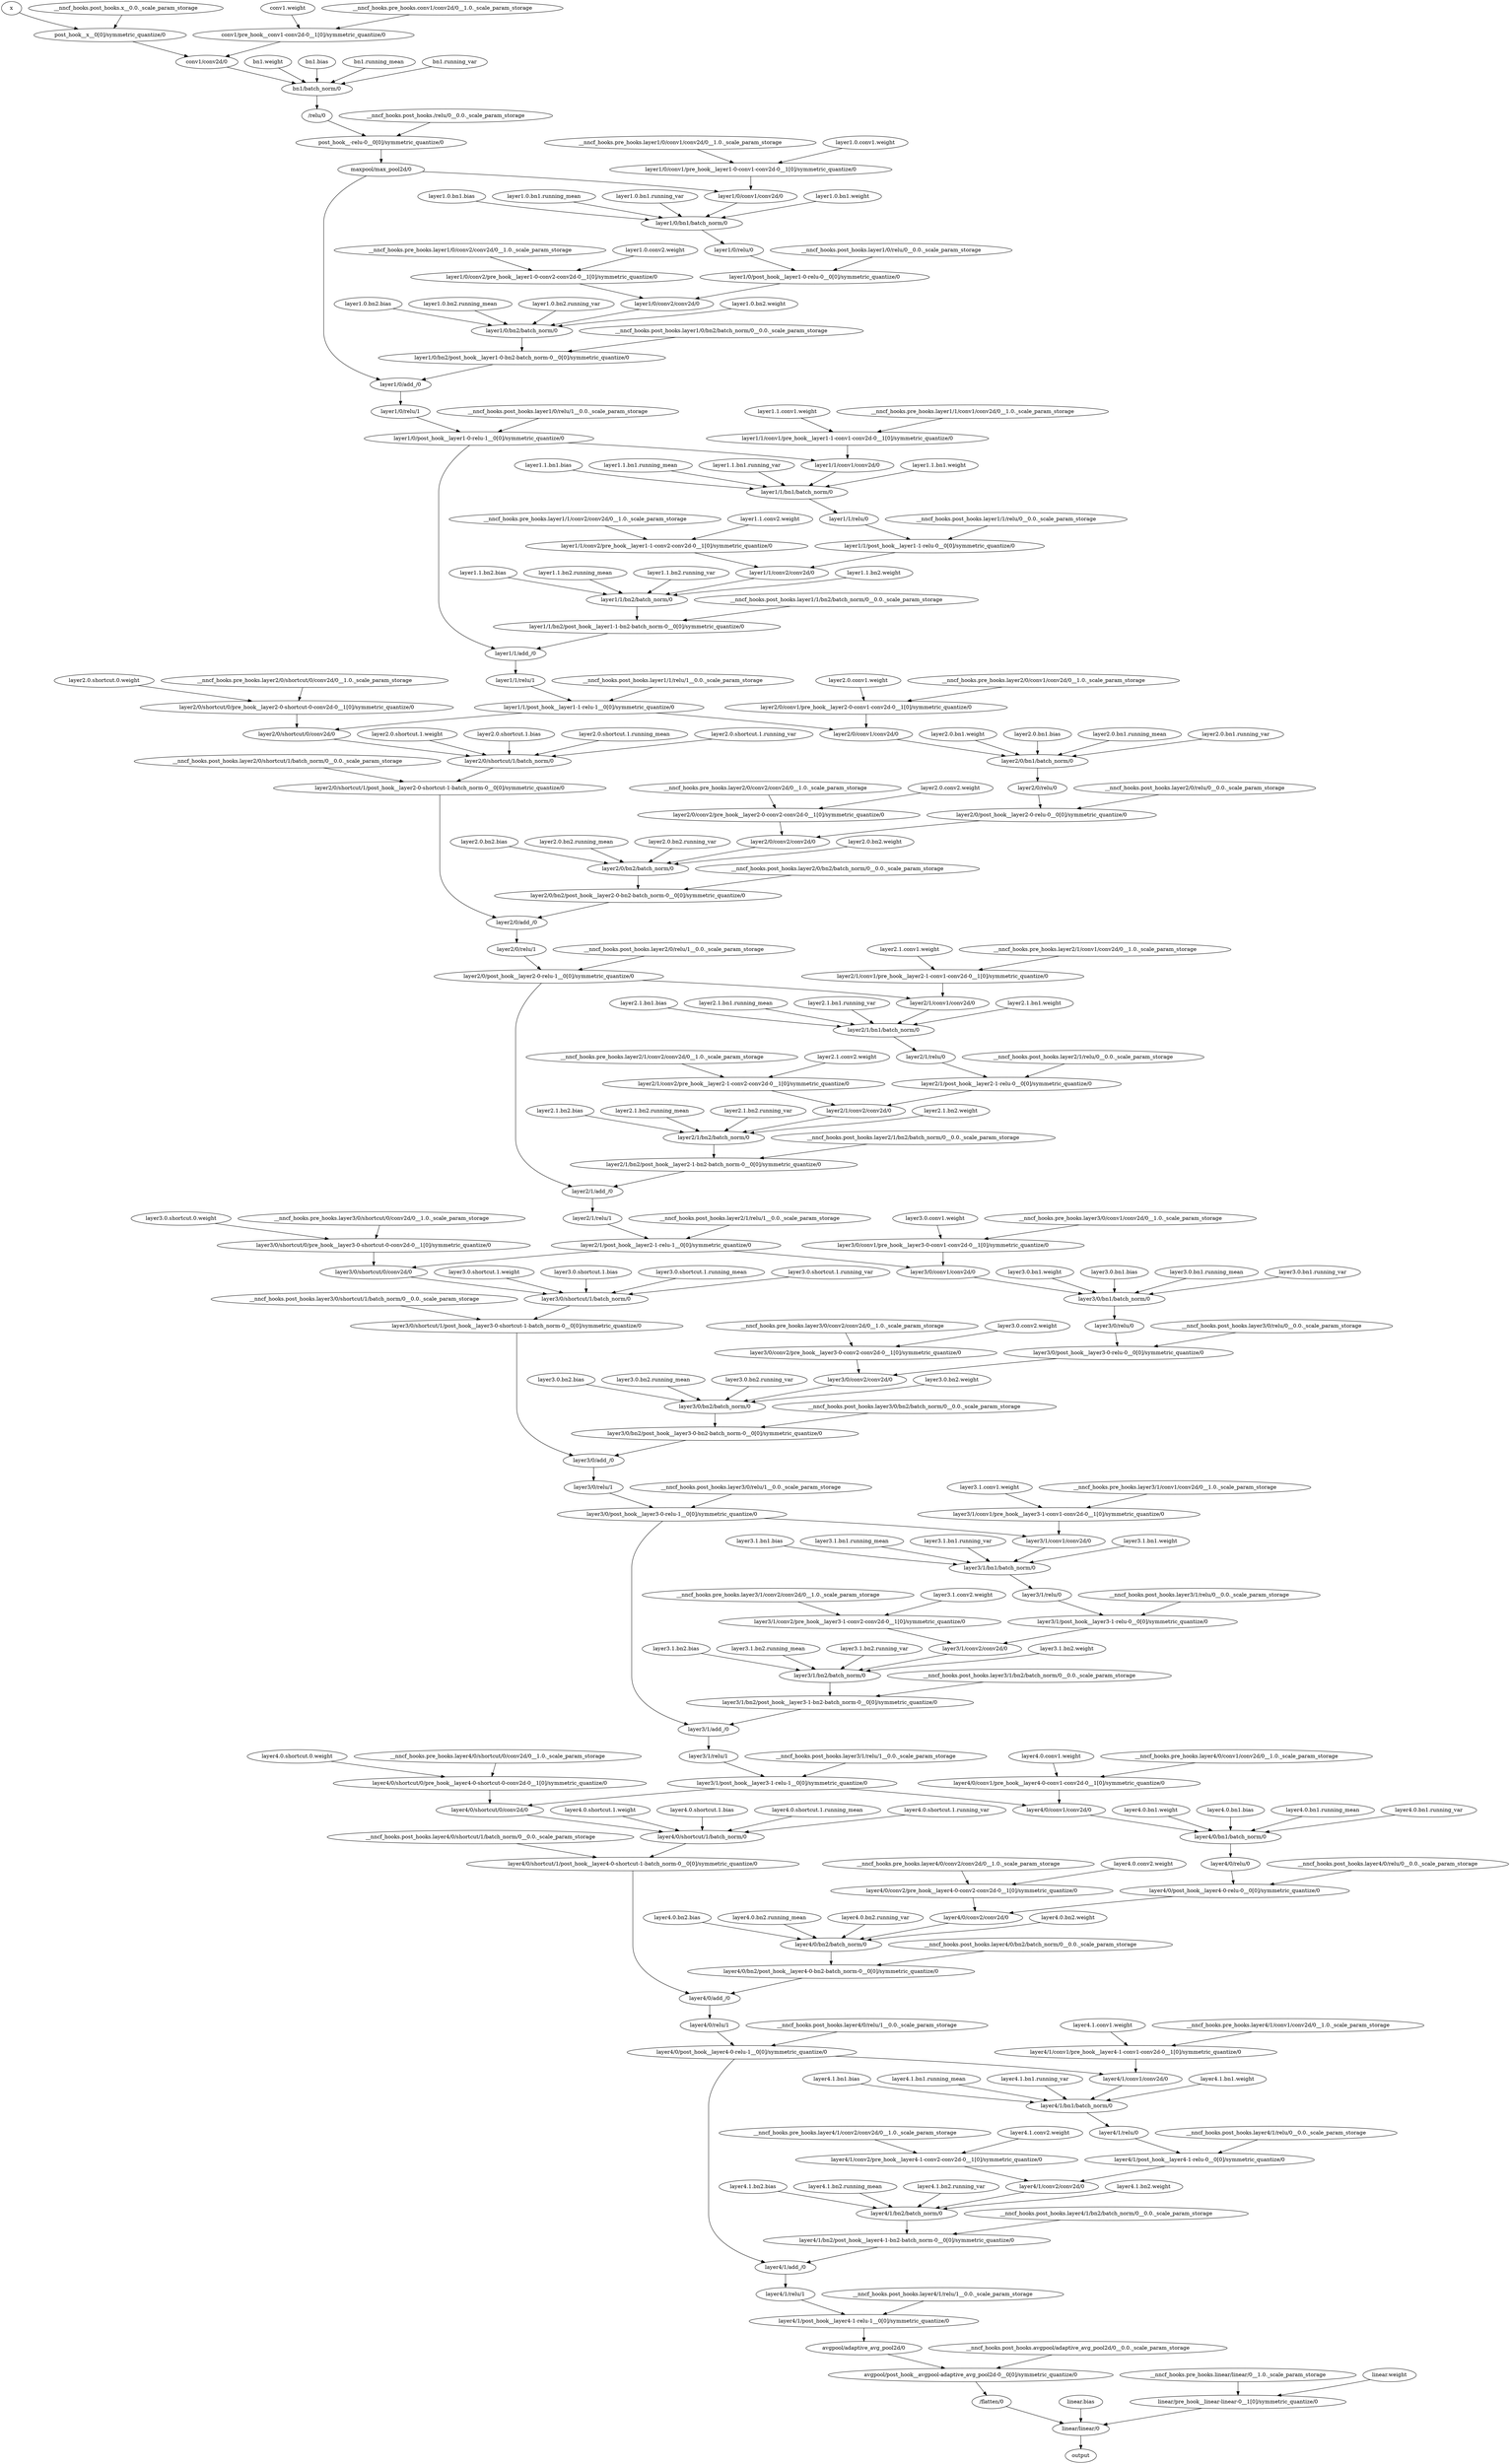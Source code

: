 strict digraph  {
x [id=0, metatype=PTInputNoopMetatype, type=nncf_model_input];
"__nncf_hooks.post_hooks.x__0.0._scale_param_storage" [id=1, metatype=PTConstNoopMetatype, type=nncf_model_const];
"post_hook__x__0[0]/symmetric_quantize/0" [id=2, metatype=UnknownMetatype, type=symmetric_quantize];
"conv1.weight" [id=3, metatype=PTConstNoopMetatype, type=nncf_model_const];
"__nncf_hooks.pre_hooks.conv1/conv2d/0__1.0._scale_param_storage" [id=4, metatype=PTConstNoopMetatype, type=nncf_model_const];
"conv1/pre_hook__conv1-conv2d-0__1[0]/symmetric_quantize/0" [id=5, metatype=UnknownMetatype, type=symmetric_quantize];
"conv1/conv2d/0" [id=6, metatype=PTConv2dMetatype, type=conv2d];
"bn1.weight" [id=7, metatype=PTConstNoopMetatype, type=nncf_model_const];
"bn1.bias" [id=8, metatype=PTConstNoopMetatype, type=nncf_model_const];
"bn1.running_mean" [id=9, metatype=PTConstNoopMetatype, type=nncf_model_const];
"bn1.running_var" [id=10, metatype=PTConstNoopMetatype, type=nncf_model_const];
"bn1/batch_norm/0" [id=11, metatype=PTBatchNormMetatype, type=batch_norm];
"/relu/0" [id=12, metatype=PTRELUMetatype, type=relu];
"__nncf_hooks.post_hooks./relu/0__0.0._scale_param_storage" [id=13, metatype=PTConstNoopMetatype, type=nncf_model_const];
"post_hook__-relu-0__0[0]/symmetric_quantize/0" [id=14, metatype=UnknownMetatype, type=symmetric_quantize];
"maxpool/max_pool2d/0" [id=15, metatype=PTMaxPool2dMetatype, type=max_pool2d];
"layer1.0.conv1.weight" [id=16, metatype=PTConstNoopMetatype, type=nncf_model_const];
"__nncf_hooks.pre_hooks.layer1/0/conv1/conv2d/0__1.0._scale_param_storage" [id=17, metatype=PTConstNoopMetatype, type=nncf_model_const];
"layer1/0/conv1/pre_hook__layer1-0-conv1-conv2d-0__1[0]/symmetric_quantize/0" [id=18, metatype=UnknownMetatype, type=symmetric_quantize];
"layer1/0/conv1/conv2d/0" [id=19, metatype=PTConv2dMetatype, type=conv2d];
"layer1.0.bn1.weight" [id=20, metatype=PTConstNoopMetatype, type=nncf_model_const];
"layer1.0.bn1.bias" [id=21, metatype=PTConstNoopMetatype, type=nncf_model_const];
"layer1.0.bn1.running_mean" [id=22, metatype=PTConstNoopMetatype, type=nncf_model_const];
"layer1.0.bn1.running_var" [id=23, metatype=PTConstNoopMetatype, type=nncf_model_const];
"layer1/0/bn1/batch_norm/0" [id=24, metatype=PTBatchNormMetatype, type=batch_norm];
"layer1/0/relu/0" [id=25, metatype=PTRELUMetatype, type=relu];
"__nncf_hooks.post_hooks.layer1/0/relu/0__0.0._scale_param_storage" [id=26, metatype=PTConstNoopMetatype, type=nncf_model_const];
"layer1/0/post_hook__layer1-0-relu-0__0[0]/symmetric_quantize/0" [id=27, metatype=UnknownMetatype, type=symmetric_quantize];
"layer1.0.conv2.weight" [id=28, metatype=PTConstNoopMetatype, type=nncf_model_const];
"__nncf_hooks.pre_hooks.layer1/0/conv2/conv2d/0__1.0._scale_param_storage" [id=29, metatype=PTConstNoopMetatype, type=nncf_model_const];
"layer1/0/conv2/pre_hook__layer1-0-conv2-conv2d-0__1[0]/symmetric_quantize/0" [id=30, metatype=UnknownMetatype, type=symmetric_quantize];
"layer1/0/conv2/conv2d/0" [id=31, metatype=PTConv2dMetatype, type=conv2d];
"layer1.0.bn2.weight" [id=32, metatype=PTConstNoopMetatype, type=nncf_model_const];
"layer1.0.bn2.bias" [id=33, metatype=PTConstNoopMetatype, type=nncf_model_const];
"layer1.0.bn2.running_mean" [id=34, metatype=PTConstNoopMetatype, type=nncf_model_const];
"layer1.0.bn2.running_var" [id=35, metatype=PTConstNoopMetatype, type=nncf_model_const];
"layer1/0/bn2/batch_norm/0" [id=36, metatype=PTBatchNormMetatype, type=batch_norm];
"__nncf_hooks.post_hooks.layer1/0/bn2/batch_norm/0__0.0._scale_param_storage" [id=37, metatype=PTConstNoopMetatype, type=nncf_model_const];
"layer1/0/bn2/post_hook__layer1-0-bn2-batch_norm-0__0[0]/symmetric_quantize/0" [id=38, metatype=UnknownMetatype, type=symmetric_quantize];
"layer1/0/add_/0" [id=39, metatype=PTAddMetatype, type=add_];
"layer1/0/relu/1" [id=40, metatype=PTRELUMetatype, type=relu];
"__nncf_hooks.post_hooks.layer1/0/relu/1__0.0._scale_param_storage" [id=41, metatype=PTConstNoopMetatype, type=nncf_model_const];
"layer1/0/post_hook__layer1-0-relu-1__0[0]/symmetric_quantize/0" [id=42, metatype=UnknownMetatype, type=symmetric_quantize];
"layer1.1.conv1.weight" [id=43, metatype=PTConstNoopMetatype, type=nncf_model_const];
"__nncf_hooks.pre_hooks.layer1/1/conv1/conv2d/0__1.0._scale_param_storage" [id=44, metatype=PTConstNoopMetatype, type=nncf_model_const];
"layer1/1/conv1/pre_hook__layer1-1-conv1-conv2d-0__1[0]/symmetric_quantize/0" [id=45, metatype=UnknownMetatype, type=symmetric_quantize];
"layer1/1/conv1/conv2d/0" [id=46, metatype=PTConv2dMetatype, type=conv2d];
"layer1.1.bn1.weight" [id=47, metatype=PTConstNoopMetatype, type=nncf_model_const];
"layer1.1.bn1.bias" [id=48, metatype=PTConstNoopMetatype, type=nncf_model_const];
"layer1.1.bn1.running_mean" [id=49, metatype=PTConstNoopMetatype, type=nncf_model_const];
"layer1.1.bn1.running_var" [id=50, metatype=PTConstNoopMetatype, type=nncf_model_const];
"layer1/1/bn1/batch_norm/0" [id=51, metatype=PTBatchNormMetatype, type=batch_norm];
"layer1/1/relu/0" [id=52, metatype=PTRELUMetatype, type=relu];
"__nncf_hooks.post_hooks.layer1/1/relu/0__0.0._scale_param_storage" [id=53, metatype=PTConstNoopMetatype, type=nncf_model_const];
"layer1/1/post_hook__layer1-1-relu-0__0[0]/symmetric_quantize/0" [id=54, metatype=UnknownMetatype, type=symmetric_quantize];
"layer1.1.conv2.weight" [id=55, metatype=PTConstNoopMetatype, type=nncf_model_const];
"__nncf_hooks.pre_hooks.layer1/1/conv2/conv2d/0__1.0._scale_param_storage" [id=56, metatype=PTConstNoopMetatype, type=nncf_model_const];
"layer1/1/conv2/pre_hook__layer1-1-conv2-conv2d-0__1[0]/symmetric_quantize/0" [id=57, metatype=UnknownMetatype, type=symmetric_quantize];
"layer1/1/conv2/conv2d/0" [id=58, metatype=PTConv2dMetatype, type=conv2d];
"layer1.1.bn2.weight" [id=59, metatype=PTConstNoopMetatype, type=nncf_model_const];
"layer1.1.bn2.bias" [id=60, metatype=PTConstNoopMetatype, type=nncf_model_const];
"layer1.1.bn2.running_mean" [id=61, metatype=PTConstNoopMetatype, type=nncf_model_const];
"layer1.1.bn2.running_var" [id=62, metatype=PTConstNoopMetatype, type=nncf_model_const];
"layer1/1/bn2/batch_norm/0" [id=63, metatype=PTBatchNormMetatype, type=batch_norm];
"__nncf_hooks.post_hooks.layer1/1/bn2/batch_norm/0__0.0._scale_param_storage" [id=64, metatype=PTConstNoopMetatype, type=nncf_model_const];
"layer1/1/bn2/post_hook__layer1-1-bn2-batch_norm-0__0[0]/symmetric_quantize/0" [id=65, metatype=UnknownMetatype, type=symmetric_quantize];
"layer1/1/add_/0" [id=66, metatype=PTAddMetatype, type=add_];
"layer1/1/relu/1" [id=67, metatype=PTRELUMetatype, type=relu];
"__nncf_hooks.post_hooks.layer1/1/relu/1__0.0._scale_param_storage" [id=68, metatype=PTConstNoopMetatype, type=nncf_model_const];
"layer1/1/post_hook__layer1-1-relu-1__0[0]/symmetric_quantize/0" [id=69, metatype=UnknownMetatype, type=symmetric_quantize];
"layer2.0.conv1.weight" [id=70, metatype=PTConstNoopMetatype, type=nncf_model_const];
"__nncf_hooks.pre_hooks.layer2/0/conv1/conv2d/0__1.0._scale_param_storage" [id=71, metatype=PTConstNoopMetatype, type=nncf_model_const];
"layer2/0/conv1/pre_hook__layer2-0-conv1-conv2d-0__1[0]/symmetric_quantize/0" [id=72, metatype=UnknownMetatype, type=symmetric_quantize];
"layer2/0/conv1/conv2d/0" [id=73, metatype=PTConv2dMetatype, type=conv2d];
"layer2.0.bn1.weight" [id=74, metatype=PTConstNoopMetatype, type=nncf_model_const];
"layer2.0.bn1.bias" [id=75, metatype=PTConstNoopMetatype, type=nncf_model_const];
"layer2.0.bn1.running_mean" [id=76, metatype=PTConstNoopMetatype, type=nncf_model_const];
"layer2.0.bn1.running_var" [id=77, metatype=PTConstNoopMetatype, type=nncf_model_const];
"layer2/0/bn1/batch_norm/0" [id=78, metatype=PTBatchNormMetatype, type=batch_norm];
"layer2/0/relu/0" [id=79, metatype=PTRELUMetatype, type=relu];
"__nncf_hooks.post_hooks.layer2/0/relu/0__0.0._scale_param_storage" [id=80, metatype=PTConstNoopMetatype, type=nncf_model_const];
"layer2/0/post_hook__layer2-0-relu-0__0[0]/symmetric_quantize/0" [id=81, metatype=UnknownMetatype, type=symmetric_quantize];
"layer2.0.conv2.weight" [id=82, metatype=PTConstNoopMetatype, type=nncf_model_const];
"__nncf_hooks.pre_hooks.layer2/0/conv2/conv2d/0__1.0._scale_param_storage" [id=83, metatype=PTConstNoopMetatype, type=nncf_model_const];
"layer2/0/conv2/pre_hook__layer2-0-conv2-conv2d-0__1[0]/symmetric_quantize/0" [id=84, metatype=UnknownMetatype, type=symmetric_quantize];
"layer2/0/conv2/conv2d/0" [id=85, metatype=PTConv2dMetatype, type=conv2d];
"layer2.0.bn2.weight" [id=86, metatype=PTConstNoopMetatype, type=nncf_model_const];
"layer2.0.bn2.bias" [id=87, metatype=PTConstNoopMetatype, type=nncf_model_const];
"layer2.0.bn2.running_mean" [id=88, metatype=PTConstNoopMetatype, type=nncf_model_const];
"layer2.0.bn2.running_var" [id=89, metatype=PTConstNoopMetatype, type=nncf_model_const];
"layer2/0/bn2/batch_norm/0" [id=90, metatype=PTBatchNormMetatype, type=batch_norm];
"__nncf_hooks.post_hooks.layer2/0/bn2/batch_norm/0__0.0._scale_param_storage" [id=91, metatype=PTConstNoopMetatype, type=nncf_model_const];
"layer2/0/bn2/post_hook__layer2-0-bn2-batch_norm-0__0[0]/symmetric_quantize/0" [id=92, metatype=UnknownMetatype, type=symmetric_quantize];
"layer2.0.shortcut.0.weight" [id=93, metatype=PTConstNoopMetatype, type=nncf_model_const];
"__nncf_hooks.pre_hooks.layer2/0/shortcut/0/conv2d/0__1.0._scale_param_storage" [id=94, metatype=PTConstNoopMetatype, type=nncf_model_const];
"layer2/0/shortcut/0/pre_hook__layer2-0-shortcut-0-conv2d-0__1[0]/symmetric_quantize/0" [id=95, metatype=UnknownMetatype, type=symmetric_quantize];
"layer2/0/shortcut/0/conv2d/0" [id=96, metatype=PTConv2dMetatype, type=conv2d];
"layer2.0.shortcut.1.weight" [id=97, metatype=PTConstNoopMetatype, type=nncf_model_const];
"layer2.0.shortcut.1.bias" [id=98, metatype=PTConstNoopMetatype, type=nncf_model_const];
"layer2.0.shortcut.1.running_mean" [id=99, metatype=PTConstNoopMetatype, type=nncf_model_const];
"layer2.0.shortcut.1.running_var" [id=100, metatype=PTConstNoopMetatype, type=nncf_model_const];
"layer2/0/shortcut/1/batch_norm/0" [id=101, metatype=PTBatchNormMetatype, type=batch_norm];
"__nncf_hooks.post_hooks.layer2/0/shortcut/1/batch_norm/0__0.0._scale_param_storage" [id=102, metatype=PTConstNoopMetatype, type=nncf_model_const];
"layer2/0/shortcut/1/post_hook__layer2-0-shortcut-1-batch_norm-0__0[0]/symmetric_quantize/0" [id=103, metatype=UnknownMetatype, type=symmetric_quantize];
"layer2/0/add_/0" [id=104, metatype=PTAddMetatype, type=add_];
"layer2/0/relu/1" [id=105, metatype=PTRELUMetatype, type=relu];
"__nncf_hooks.post_hooks.layer2/0/relu/1__0.0._scale_param_storage" [id=106, metatype=PTConstNoopMetatype, type=nncf_model_const];
"layer2/0/post_hook__layer2-0-relu-1__0[0]/symmetric_quantize/0" [id=107, metatype=UnknownMetatype, type=symmetric_quantize];
"layer2.1.conv1.weight" [id=108, metatype=PTConstNoopMetatype, type=nncf_model_const];
"__nncf_hooks.pre_hooks.layer2/1/conv1/conv2d/0__1.0._scale_param_storage" [id=109, metatype=PTConstNoopMetatype, type=nncf_model_const];
"layer2/1/conv1/pre_hook__layer2-1-conv1-conv2d-0__1[0]/symmetric_quantize/0" [id=110, metatype=UnknownMetatype, type=symmetric_quantize];
"layer2/1/conv1/conv2d/0" [id=111, metatype=PTConv2dMetatype, type=conv2d];
"layer2.1.bn1.weight" [id=112, metatype=PTConstNoopMetatype, type=nncf_model_const];
"layer2.1.bn1.bias" [id=113, metatype=PTConstNoopMetatype, type=nncf_model_const];
"layer2.1.bn1.running_mean" [id=114, metatype=PTConstNoopMetatype, type=nncf_model_const];
"layer2.1.bn1.running_var" [id=115, metatype=PTConstNoopMetatype, type=nncf_model_const];
"layer2/1/bn1/batch_norm/0" [id=116, metatype=PTBatchNormMetatype, type=batch_norm];
"layer2/1/relu/0" [id=117, metatype=PTRELUMetatype, type=relu];
"__nncf_hooks.post_hooks.layer2/1/relu/0__0.0._scale_param_storage" [id=118, metatype=PTConstNoopMetatype, type=nncf_model_const];
"layer2/1/post_hook__layer2-1-relu-0__0[0]/symmetric_quantize/0" [id=119, metatype=UnknownMetatype, type=symmetric_quantize];
"layer2.1.conv2.weight" [id=120, metatype=PTConstNoopMetatype, type=nncf_model_const];
"__nncf_hooks.pre_hooks.layer2/1/conv2/conv2d/0__1.0._scale_param_storage" [id=121, metatype=PTConstNoopMetatype, type=nncf_model_const];
"layer2/1/conv2/pre_hook__layer2-1-conv2-conv2d-0__1[0]/symmetric_quantize/0" [id=122, metatype=UnknownMetatype, type=symmetric_quantize];
"layer2/1/conv2/conv2d/0" [id=123, metatype=PTConv2dMetatype, type=conv2d];
"layer2.1.bn2.weight" [id=124, metatype=PTConstNoopMetatype, type=nncf_model_const];
"layer2.1.bn2.bias" [id=125, metatype=PTConstNoopMetatype, type=nncf_model_const];
"layer2.1.bn2.running_mean" [id=126, metatype=PTConstNoopMetatype, type=nncf_model_const];
"layer2.1.bn2.running_var" [id=127, metatype=PTConstNoopMetatype, type=nncf_model_const];
"layer2/1/bn2/batch_norm/0" [id=128, metatype=PTBatchNormMetatype, type=batch_norm];
"__nncf_hooks.post_hooks.layer2/1/bn2/batch_norm/0__0.0._scale_param_storage" [id=129, metatype=PTConstNoopMetatype, type=nncf_model_const];
"layer2/1/bn2/post_hook__layer2-1-bn2-batch_norm-0__0[0]/symmetric_quantize/0" [id=130, metatype=UnknownMetatype, type=symmetric_quantize];
"layer2/1/add_/0" [id=131, metatype=PTAddMetatype, type=add_];
"layer2/1/relu/1" [id=132, metatype=PTRELUMetatype, type=relu];
"__nncf_hooks.post_hooks.layer2/1/relu/1__0.0._scale_param_storage" [id=133, metatype=PTConstNoopMetatype, type=nncf_model_const];
"layer2/1/post_hook__layer2-1-relu-1__0[0]/symmetric_quantize/0" [id=134, metatype=UnknownMetatype, type=symmetric_quantize];
"layer3.0.conv1.weight" [id=135, metatype=PTConstNoopMetatype, type=nncf_model_const];
"__nncf_hooks.pre_hooks.layer3/0/conv1/conv2d/0__1.0._scale_param_storage" [id=136, metatype=PTConstNoopMetatype, type=nncf_model_const];
"layer3/0/conv1/pre_hook__layer3-0-conv1-conv2d-0__1[0]/symmetric_quantize/0" [id=137, metatype=UnknownMetatype, type=symmetric_quantize];
"layer3/0/conv1/conv2d/0" [id=138, metatype=PTConv2dMetatype, type=conv2d];
"layer3.0.bn1.weight" [id=139, metatype=PTConstNoopMetatype, type=nncf_model_const];
"layer3.0.bn1.bias" [id=140, metatype=PTConstNoopMetatype, type=nncf_model_const];
"layer3.0.bn1.running_mean" [id=141, metatype=PTConstNoopMetatype, type=nncf_model_const];
"layer3.0.bn1.running_var" [id=142, metatype=PTConstNoopMetatype, type=nncf_model_const];
"layer3/0/bn1/batch_norm/0" [id=143, metatype=PTBatchNormMetatype, type=batch_norm];
"layer3/0/relu/0" [id=144, metatype=PTRELUMetatype, type=relu];
"__nncf_hooks.post_hooks.layer3/0/relu/0__0.0._scale_param_storage" [id=145, metatype=PTConstNoopMetatype, type=nncf_model_const];
"layer3/0/post_hook__layer3-0-relu-0__0[0]/symmetric_quantize/0" [id=146, metatype=UnknownMetatype, type=symmetric_quantize];
"layer3.0.conv2.weight" [id=147, metatype=PTConstNoopMetatype, type=nncf_model_const];
"__nncf_hooks.pre_hooks.layer3/0/conv2/conv2d/0__1.0._scale_param_storage" [id=148, metatype=PTConstNoopMetatype, type=nncf_model_const];
"layer3/0/conv2/pre_hook__layer3-0-conv2-conv2d-0__1[0]/symmetric_quantize/0" [id=149, metatype=UnknownMetatype, type=symmetric_quantize];
"layer3/0/conv2/conv2d/0" [id=150, metatype=PTConv2dMetatype, type=conv2d];
"layer3.0.bn2.weight" [id=151, metatype=PTConstNoopMetatype, type=nncf_model_const];
"layer3.0.bn2.bias" [id=152, metatype=PTConstNoopMetatype, type=nncf_model_const];
"layer3.0.bn2.running_mean" [id=153, metatype=PTConstNoopMetatype, type=nncf_model_const];
"layer3.0.bn2.running_var" [id=154, metatype=PTConstNoopMetatype, type=nncf_model_const];
"layer3/0/bn2/batch_norm/0" [id=155, metatype=PTBatchNormMetatype, type=batch_norm];
"__nncf_hooks.post_hooks.layer3/0/bn2/batch_norm/0__0.0._scale_param_storage" [id=156, metatype=PTConstNoopMetatype, type=nncf_model_const];
"layer3/0/bn2/post_hook__layer3-0-bn2-batch_norm-0__0[0]/symmetric_quantize/0" [id=157, metatype=UnknownMetatype, type=symmetric_quantize];
"layer3.0.shortcut.0.weight" [id=158, metatype=PTConstNoopMetatype, type=nncf_model_const];
"__nncf_hooks.pre_hooks.layer3/0/shortcut/0/conv2d/0__1.0._scale_param_storage" [id=159, metatype=PTConstNoopMetatype, type=nncf_model_const];
"layer3/0/shortcut/0/pre_hook__layer3-0-shortcut-0-conv2d-0__1[0]/symmetric_quantize/0" [id=160, metatype=UnknownMetatype, type=symmetric_quantize];
"layer3/0/shortcut/0/conv2d/0" [id=161, metatype=PTConv2dMetatype, type=conv2d];
"layer3.0.shortcut.1.weight" [id=162, metatype=PTConstNoopMetatype, type=nncf_model_const];
"layer3.0.shortcut.1.bias" [id=163, metatype=PTConstNoopMetatype, type=nncf_model_const];
"layer3.0.shortcut.1.running_mean" [id=164, metatype=PTConstNoopMetatype, type=nncf_model_const];
"layer3.0.shortcut.1.running_var" [id=165, metatype=PTConstNoopMetatype, type=nncf_model_const];
"layer3/0/shortcut/1/batch_norm/0" [id=166, metatype=PTBatchNormMetatype, type=batch_norm];
"__nncf_hooks.post_hooks.layer3/0/shortcut/1/batch_norm/0__0.0._scale_param_storage" [id=167, metatype=PTConstNoopMetatype, type=nncf_model_const];
"layer3/0/shortcut/1/post_hook__layer3-0-shortcut-1-batch_norm-0__0[0]/symmetric_quantize/0" [id=168, metatype=UnknownMetatype, type=symmetric_quantize];
"layer3/0/add_/0" [id=169, metatype=PTAddMetatype, type=add_];
"layer3/0/relu/1" [id=170, metatype=PTRELUMetatype, type=relu];
"__nncf_hooks.post_hooks.layer3/0/relu/1__0.0._scale_param_storage" [id=171, metatype=PTConstNoopMetatype, type=nncf_model_const];
"layer3/0/post_hook__layer3-0-relu-1__0[0]/symmetric_quantize/0" [id=172, metatype=UnknownMetatype, type=symmetric_quantize];
"layer3.1.conv1.weight" [id=173, metatype=PTConstNoopMetatype, type=nncf_model_const];
"__nncf_hooks.pre_hooks.layer3/1/conv1/conv2d/0__1.0._scale_param_storage" [id=174, metatype=PTConstNoopMetatype, type=nncf_model_const];
"layer3/1/conv1/pre_hook__layer3-1-conv1-conv2d-0__1[0]/symmetric_quantize/0" [id=175, metatype=UnknownMetatype, type=symmetric_quantize];
"layer3/1/conv1/conv2d/0" [id=176, metatype=PTConv2dMetatype, type=conv2d];
"layer3.1.bn1.weight" [id=177, metatype=PTConstNoopMetatype, type=nncf_model_const];
"layer3.1.bn1.bias" [id=178, metatype=PTConstNoopMetatype, type=nncf_model_const];
"layer3.1.bn1.running_mean" [id=179, metatype=PTConstNoopMetatype, type=nncf_model_const];
"layer3.1.bn1.running_var" [id=180, metatype=PTConstNoopMetatype, type=nncf_model_const];
"layer3/1/bn1/batch_norm/0" [id=181, metatype=PTBatchNormMetatype, type=batch_norm];
"layer3/1/relu/0" [id=182, metatype=PTRELUMetatype, type=relu];
"__nncf_hooks.post_hooks.layer3/1/relu/0__0.0._scale_param_storage" [id=183, metatype=PTConstNoopMetatype, type=nncf_model_const];
"layer3/1/post_hook__layer3-1-relu-0__0[0]/symmetric_quantize/0" [id=184, metatype=UnknownMetatype, type=symmetric_quantize];
"layer3.1.conv2.weight" [id=185, metatype=PTConstNoopMetatype, type=nncf_model_const];
"__nncf_hooks.pre_hooks.layer3/1/conv2/conv2d/0__1.0._scale_param_storage" [id=186, metatype=PTConstNoopMetatype, type=nncf_model_const];
"layer3/1/conv2/pre_hook__layer3-1-conv2-conv2d-0__1[0]/symmetric_quantize/0" [id=187, metatype=UnknownMetatype, type=symmetric_quantize];
"layer3/1/conv2/conv2d/0" [id=188, metatype=PTConv2dMetatype, type=conv2d];
"layer3.1.bn2.weight" [id=189, metatype=PTConstNoopMetatype, type=nncf_model_const];
"layer3.1.bn2.bias" [id=190, metatype=PTConstNoopMetatype, type=nncf_model_const];
"layer3.1.bn2.running_mean" [id=191, metatype=PTConstNoopMetatype, type=nncf_model_const];
"layer3.1.bn2.running_var" [id=192, metatype=PTConstNoopMetatype, type=nncf_model_const];
"layer3/1/bn2/batch_norm/0" [id=193, metatype=PTBatchNormMetatype, type=batch_norm];
"__nncf_hooks.post_hooks.layer3/1/bn2/batch_norm/0__0.0._scale_param_storage" [id=194, metatype=PTConstNoopMetatype, type=nncf_model_const];
"layer3/1/bn2/post_hook__layer3-1-bn2-batch_norm-0__0[0]/symmetric_quantize/0" [id=195, metatype=UnknownMetatype, type=symmetric_quantize];
"layer3/1/add_/0" [id=196, metatype=PTAddMetatype, type=add_];
"layer3/1/relu/1" [id=197, metatype=PTRELUMetatype, type=relu];
"__nncf_hooks.post_hooks.layer3/1/relu/1__0.0._scale_param_storage" [id=198, metatype=PTConstNoopMetatype, type=nncf_model_const];
"layer3/1/post_hook__layer3-1-relu-1__0[0]/symmetric_quantize/0" [id=199, metatype=UnknownMetatype, type=symmetric_quantize];
"layer4.0.conv1.weight" [id=200, metatype=PTConstNoopMetatype, type=nncf_model_const];
"__nncf_hooks.pre_hooks.layer4/0/conv1/conv2d/0__1.0._scale_param_storage" [id=201, metatype=PTConstNoopMetatype, type=nncf_model_const];
"layer4/0/conv1/pre_hook__layer4-0-conv1-conv2d-0__1[0]/symmetric_quantize/0" [id=202, metatype=UnknownMetatype, type=symmetric_quantize];
"layer4/0/conv1/conv2d/0" [id=203, metatype=PTConv2dMetatype, type=conv2d];
"layer4.0.bn1.weight" [id=204, metatype=PTConstNoopMetatype, type=nncf_model_const];
"layer4.0.bn1.bias" [id=205, metatype=PTConstNoopMetatype, type=nncf_model_const];
"layer4.0.bn1.running_mean" [id=206, metatype=PTConstNoopMetatype, type=nncf_model_const];
"layer4.0.bn1.running_var" [id=207, metatype=PTConstNoopMetatype, type=nncf_model_const];
"layer4/0/bn1/batch_norm/0" [id=208, metatype=PTBatchNormMetatype, type=batch_norm];
"layer4/0/relu/0" [id=209, metatype=PTRELUMetatype, type=relu];
"__nncf_hooks.post_hooks.layer4/0/relu/0__0.0._scale_param_storage" [id=210, metatype=PTConstNoopMetatype, type=nncf_model_const];
"layer4/0/post_hook__layer4-0-relu-0__0[0]/symmetric_quantize/0" [id=211, metatype=UnknownMetatype, type=symmetric_quantize];
"layer4.0.conv2.weight" [id=212, metatype=PTConstNoopMetatype, type=nncf_model_const];
"__nncf_hooks.pre_hooks.layer4/0/conv2/conv2d/0__1.0._scale_param_storage" [id=213, metatype=PTConstNoopMetatype, type=nncf_model_const];
"layer4/0/conv2/pre_hook__layer4-0-conv2-conv2d-0__1[0]/symmetric_quantize/0" [id=214, metatype=UnknownMetatype, type=symmetric_quantize];
"layer4/0/conv2/conv2d/0" [id=215, metatype=PTConv2dMetatype, type=conv2d];
"layer4.0.bn2.weight" [id=216, metatype=PTConstNoopMetatype, type=nncf_model_const];
"layer4.0.bn2.bias" [id=217, metatype=PTConstNoopMetatype, type=nncf_model_const];
"layer4.0.bn2.running_mean" [id=218, metatype=PTConstNoopMetatype, type=nncf_model_const];
"layer4.0.bn2.running_var" [id=219, metatype=PTConstNoopMetatype, type=nncf_model_const];
"layer4/0/bn2/batch_norm/0" [id=220, metatype=PTBatchNormMetatype, type=batch_norm];
"__nncf_hooks.post_hooks.layer4/0/bn2/batch_norm/0__0.0._scale_param_storage" [id=221, metatype=PTConstNoopMetatype, type=nncf_model_const];
"layer4/0/bn2/post_hook__layer4-0-bn2-batch_norm-0__0[0]/symmetric_quantize/0" [id=222, metatype=UnknownMetatype, type=symmetric_quantize];
"layer4.0.shortcut.0.weight" [id=223, metatype=PTConstNoopMetatype, type=nncf_model_const];
"__nncf_hooks.pre_hooks.layer4/0/shortcut/0/conv2d/0__1.0._scale_param_storage" [id=224, metatype=PTConstNoopMetatype, type=nncf_model_const];
"layer4/0/shortcut/0/pre_hook__layer4-0-shortcut-0-conv2d-0__1[0]/symmetric_quantize/0" [id=225, metatype=UnknownMetatype, type=symmetric_quantize];
"layer4/0/shortcut/0/conv2d/0" [id=226, metatype=PTConv2dMetatype, type=conv2d];
"layer4.0.shortcut.1.weight" [id=227, metatype=PTConstNoopMetatype, type=nncf_model_const];
"layer4.0.shortcut.1.bias" [id=228, metatype=PTConstNoopMetatype, type=nncf_model_const];
"layer4.0.shortcut.1.running_mean" [id=229, metatype=PTConstNoopMetatype, type=nncf_model_const];
"layer4.0.shortcut.1.running_var" [id=230, metatype=PTConstNoopMetatype, type=nncf_model_const];
"layer4/0/shortcut/1/batch_norm/0" [id=231, metatype=PTBatchNormMetatype, type=batch_norm];
"__nncf_hooks.post_hooks.layer4/0/shortcut/1/batch_norm/0__0.0._scale_param_storage" [id=232, metatype=PTConstNoopMetatype, type=nncf_model_const];
"layer4/0/shortcut/1/post_hook__layer4-0-shortcut-1-batch_norm-0__0[0]/symmetric_quantize/0" [id=233, metatype=UnknownMetatype, type=symmetric_quantize];
"layer4/0/add_/0" [id=234, metatype=PTAddMetatype, type=add_];
"layer4/0/relu/1" [id=235, metatype=PTRELUMetatype, type=relu];
"__nncf_hooks.post_hooks.layer4/0/relu/1__0.0._scale_param_storage" [id=236, metatype=PTConstNoopMetatype, type=nncf_model_const];
"layer4/0/post_hook__layer4-0-relu-1__0[0]/symmetric_quantize/0" [id=237, metatype=UnknownMetatype, type=symmetric_quantize];
"layer4.1.conv1.weight" [id=238, metatype=PTConstNoopMetatype, type=nncf_model_const];
"__nncf_hooks.pre_hooks.layer4/1/conv1/conv2d/0__1.0._scale_param_storage" [id=239, metatype=PTConstNoopMetatype, type=nncf_model_const];
"layer4/1/conv1/pre_hook__layer4-1-conv1-conv2d-0__1[0]/symmetric_quantize/0" [id=240, metatype=UnknownMetatype, type=symmetric_quantize];
"layer4/1/conv1/conv2d/0" [id=241, metatype=PTConv2dMetatype, type=conv2d];
"layer4.1.bn1.weight" [id=242, metatype=PTConstNoopMetatype, type=nncf_model_const];
"layer4.1.bn1.bias" [id=243, metatype=PTConstNoopMetatype, type=nncf_model_const];
"layer4.1.bn1.running_mean" [id=244, metatype=PTConstNoopMetatype, type=nncf_model_const];
"layer4.1.bn1.running_var" [id=245, metatype=PTConstNoopMetatype, type=nncf_model_const];
"layer4/1/bn1/batch_norm/0" [id=246, metatype=PTBatchNormMetatype, type=batch_norm];
"layer4/1/relu/0" [id=247, metatype=PTRELUMetatype, type=relu];
"__nncf_hooks.post_hooks.layer4/1/relu/0__0.0._scale_param_storage" [id=248, metatype=PTConstNoopMetatype, type=nncf_model_const];
"layer4/1/post_hook__layer4-1-relu-0__0[0]/symmetric_quantize/0" [id=249, metatype=UnknownMetatype, type=symmetric_quantize];
"layer4.1.conv2.weight" [id=250, metatype=PTConstNoopMetatype, type=nncf_model_const];
"__nncf_hooks.pre_hooks.layer4/1/conv2/conv2d/0__1.0._scale_param_storage" [id=251, metatype=PTConstNoopMetatype, type=nncf_model_const];
"layer4/1/conv2/pre_hook__layer4-1-conv2-conv2d-0__1[0]/symmetric_quantize/0" [id=252, metatype=UnknownMetatype, type=symmetric_quantize];
"layer4/1/conv2/conv2d/0" [id=253, metatype=PTConv2dMetatype, type=conv2d];
"layer4.1.bn2.weight" [id=254, metatype=PTConstNoopMetatype, type=nncf_model_const];
"layer4.1.bn2.bias" [id=255, metatype=PTConstNoopMetatype, type=nncf_model_const];
"layer4.1.bn2.running_mean" [id=256, metatype=PTConstNoopMetatype, type=nncf_model_const];
"layer4.1.bn2.running_var" [id=257, metatype=PTConstNoopMetatype, type=nncf_model_const];
"layer4/1/bn2/batch_norm/0" [id=258, metatype=PTBatchNormMetatype, type=batch_norm];
"__nncf_hooks.post_hooks.layer4/1/bn2/batch_norm/0__0.0._scale_param_storage" [id=259, metatype=PTConstNoopMetatype, type=nncf_model_const];
"layer4/1/bn2/post_hook__layer4-1-bn2-batch_norm-0__0[0]/symmetric_quantize/0" [id=260, metatype=UnknownMetatype, type=symmetric_quantize];
"layer4/1/add_/0" [id=261, metatype=PTAddMetatype, type=add_];
"layer4/1/relu/1" [id=262, metatype=PTRELUMetatype, type=relu];
"__nncf_hooks.post_hooks.layer4/1/relu/1__0.0._scale_param_storage" [id=263, metatype=PTConstNoopMetatype, type=nncf_model_const];
"layer4/1/post_hook__layer4-1-relu-1__0[0]/symmetric_quantize/0" [id=264, metatype=UnknownMetatype, type=symmetric_quantize];
"avgpool/adaptive_avg_pool2d/0" [id=265, metatype=PTAvgPool2dMetatype, type=adaptive_avg_pool2d];
"__nncf_hooks.post_hooks.avgpool/adaptive_avg_pool2d/0__0.0._scale_param_storage" [id=266, metatype=PTConstNoopMetatype, type=nncf_model_const];
"avgpool/post_hook__avgpool-adaptive_avg_pool2d-0__0[0]/symmetric_quantize/0" [id=267, metatype=UnknownMetatype, type=symmetric_quantize];
"/flatten/0" [id=268, metatype=PTReshapeMetatype, type=flatten];
"linear.weight" [id=269, metatype=PTConstNoopMetatype, type=nncf_model_const];
"linear.bias" [id=270, metatype=PTConstNoopMetatype, type=nncf_model_const];
"__nncf_hooks.pre_hooks.linear/linear/0__1.0._scale_param_storage" [id=271, metatype=PTConstNoopMetatype, type=nncf_model_const];
"linear/pre_hook__linear-linear-0__1[0]/symmetric_quantize/0" [id=272, metatype=UnknownMetatype, type=symmetric_quantize];
"linear/linear/0" [id=273, metatype=PTLinearMetatype, type=linear];
output [id=274, metatype=PTOutputNoopMetatype, type=nncf_model_output];
x -> "post_hook__x__0[0]/symmetric_quantize/0"  [dtype=float, shape="(1, 3, 32, 32)"];
"__nncf_hooks.post_hooks.x__0.0._scale_param_storage" -> "post_hook__x__0[0]/symmetric_quantize/0"  [dtype=float, shape="(1,)"];
"post_hook__x__0[0]/symmetric_quantize/0" -> "conv1/conv2d/0"  [dtype=float, shape="(1, 3, 32, 32)"];
"conv1.weight" -> "conv1/pre_hook__conv1-conv2d-0__1[0]/symmetric_quantize/0"  [dtype=float, shape="(64, 3, 3, 3)"];
"__nncf_hooks.pre_hooks.conv1/conv2d/0__1.0._scale_param_storage" -> "conv1/pre_hook__conv1-conv2d-0__1[0]/symmetric_quantize/0"  [dtype=float, shape="(64, 1, 1, 1)"];
"conv1/pre_hook__conv1-conv2d-0__1[0]/symmetric_quantize/0" -> "conv1/conv2d/0"  [dtype=float, shape="(64, 3, 3, 3)"];
"conv1/conv2d/0" -> "bn1/batch_norm/0"  [dtype=float, shape="(1, 64, 32, 32)"];
"bn1.weight" -> "bn1/batch_norm/0"  [dtype=float, shape="(64,)"];
"bn1.bias" -> "bn1/batch_norm/0"  [dtype=float, shape="(64,)"];
"bn1.running_mean" -> "bn1/batch_norm/0"  [dtype=float, shape="(64,)"];
"bn1.running_var" -> "bn1/batch_norm/0"  [dtype=float, shape="(64,)"];
"bn1/batch_norm/0" -> "/relu/0"  [dtype=float, shape="(1, 64, 32, 32)"];
"/relu/0" -> "post_hook__-relu-0__0[0]/symmetric_quantize/0"  [dtype=float, shape="(1, 64, 32, 32)"];
"__nncf_hooks.post_hooks./relu/0__0.0._scale_param_storage" -> "post_hook__-relu-0__0[0]/symmetric_quantize/0"  [dtype=float, shape="(1,)"];
"post_hook__-relu-0__0[0]/symmetric_quantize/0" -> "maxpool/max_pool2d/0"  [dtype=float, shape="(1, 64, 32, 32)"];
"maxpool/max_pool2d/0" -> "layer1/0/conv1/conv2d/0"  [dtype=float, shape="(1, 64, 16, 16)"];
"maxpool/max_pool2d/0" -> "layer1/0/add_/0"  [dtype=float, shape="(1, 64, 16, 16)"];
"layer1.0.conv1.weight" -> "layer1/0/conv1/pre_hook__layer1-0-conv1-conv2d-0__1[0]/symmetric_quantize/0"  [dtype=float, shape="(64, 64, 3, 3)"];
"__nncf_hooks.pre_hooks.layer1/0/conv1/conv2d/0__1.0._scale_param_storage" -> "layer1/0/conv1/pre_hook__layer1-0-conv1-conv2d-0__1[0]/symmetric_quantize/0"  [dtype=float, shape="(64, 1, 1, 1)"];
"layer1/0/conv1/pre_hook__layer1-0-conv1-conv2d-0__1[0]/symmetric_quantize/0" -> "layer1/0/conv1/conv2d/0"  [dtype=float, shape="(64, 64, 3, 3)"];
"layer1/0/conv1/conv2d/0" -> "layer1/0/bn1/batch_norm/0"  [dtype=float, shape="(1, 64, 16, 16)"];
"layer1.0.bn1.weight" -> "layer1/0/bn1/batch_norm/0"  [dtype=float, shape="(64,)"];
"layer1.0.bn1.bias" -> "layer1/0/bn1/batch_norm/0"  [dtype=float, shape="(64,)"];
"layer1.0.bn1.running_mean" -> "layer1/0/bn1/batch_norm/0"  [dtype=float, shape="(64,)"];
"layer1.0.bn1.running_var" -> "layer1/0/bn1/batch_norm/0"  [dtype=float, shape="(64,)"];
"layer1/0/bn1/batch_norm/0" -> "layer1/0/relu/0"  [dtype=float, shape="(1, 64, 16, 16)"];
"layer1/0/relu/0" -> "layer1/0/post_hook__layer1-0-relu-0__0[0]/symmetric_quantize/0"  [dtype=float, shape="(1, 64, 16, 16)"];
"__nncf_hooks.post_hooks.layer1/0/relu/0__0.0._scale_param_storage" -> "layer1/0/post_hook__layer1-0-relu-0__0[0]/symmetric_quantize/0"  [dtype=float, shape="(1,)"];
"layer1/0/post_hook__layer1-0-relu-0__0[0]/symmetric_quantize/0" -> "layer1/0/conv2/conv2d/0"  [dtype=float, shape="(1, 64, 16, 16)"];
"layer1.0.conv2.weight" -> "layer1/0/conv2/pre_hook__layer1-0-conv2-conv2d-0__1[0]/symmetric_quantize/0"  [dtype=float, shape="(64, 64, 3, 3)"];
"__nncf_hooks.pre_hooks.layer1/0/conv2/conv2d/0__1.0._scale_param_storage" -> "layer1/0/conv2/pre_hook__layer1-0-conv2-conv2d-0__1[0]/symmetric_quantize/0"  [dtype=float, shape="(64, 1, 1, 1)"];
"layer1/0/conv2/pre_hook__layer1-0-conv2-conv2d-0__1[0]/symmetric_quantize/0" -> "layer1/0/conv2/conv2d/0"  [dtype=float, shape="(64, 64, 3, 3)"];
"layer1/0/conv2/conv2d/0" -> "layer1/0/bn2/batch_norm/0"  [dtype=float, shape="(1, 64, 16, 16)"];
"layer1.0.bn2.weight" -> "layer1/0/bn2/batch_norm/0"  [dtype=float, shape="(64,)"];
"layer1.0.bn2.bias" -> "layer1/0/bn2/batch_norm/0"  [dtype=float, shape="(64,)"];
"layer1.0.bn2.running_mean" -> "layer1/0/bn2/batch_norm/0"  [dtype=float, shape="(64,)"];
"layer1.0.bn2.running_var" -> "layer1/0/bn2/batch_norm/0"  [dtype=float, shape="(64,)"];
"layer1/0/bn2/batch_norm/0" -> "layer1/0/bn2/post_hook__layer1-0-bn2-batch_norm-0__0[0]/symmetric_quantize/0"  [dtype=float, shape="(1, 64, 16, 16)"];
"__nncf_hooks.post_hooks.layer1/0/bn2/batch_norm/0__0.0._scale_param_storage" -> "layer1/0/bn2/post_hook__layer1-0-bn2-batch_norm-0__0[0]/symmetric_quantize/0"  [dtype=float, shape="(1,)"];
"layer1/0/bn2/post_hook__layer1-0-bn2-batch_norm-0__0[0]/symmetric_quantize/0" -> "layer1/0/add_/0"  [dtype=float, shape="(1, 64, 16, 16)"];
"layer1/0/add_/0" -> "layer1/0/relu/1"  [dtype=float, shape="(1, 64, 16, 16)"];
"layer1/0/relu/1" -> "layer1/0/post_hook__layer1-0-relu-1__0[0]/symmetric_quantize/0"  [dtype=float, shape="(1, 64, 16, 16)"];
"__nncf_hooks.post_hooks.layer1/0/relu/1__0.0._scale_param_storage" -> "layer1/0/post_hook__layer1-0-relu-1__0[0]/symmetric_quantize/0"  [dtype=float, shape="(1,)"];
"layer1/0/post_hook__layer1-0-relu-1__0[0]/symmetric_quantize/0" -> "layer1/1/conv1/conv2d/0"  [dtype=float, shape="(1, 64, 16, 16)"];
"layer1/0/post_hook__layer1-0-relu-1__0[0]/symmetric_quantize/0" -> "layer1/1/add_/0"  [dtype=float, shape="(1, 64, 16, 16)"];
"layer1.1.conv1.weight" -> "layer1/1/conv1/pre_hook__layer1-1-conv1-conv2d-0__1[0]/symmetric_quantize/0"  [dtype=float, shape="(64, 64, 3, 3)"];
"__nncf_hooks.pre_hooks.layer1/1/conv1/conv2d/0__1.0._scale_param_storage" -> "layer1/1/conv1/pre_hook__layer1-1-conv1-conv2d-0__1[0]/symmetric_quantize/0"  [dtype=float, shape="(64, 1, 1, 1)"];
"layer1/1/conv1/pre_hook__layer1-1-conv1-conv2d-0__1[0]/symmetric_quantize/0" -> "layer1/1/conv1/conv2d/0"  [dtype=float, shape="(64, 64, 3, 3)"];
"layer1/1/conv1/conv2d/0" -> "layer1/1/bn1/batch_norm/0"  [dtype=float, shape="(1, 64, 16, 16)"];
"layer1.1.bn1.weight" -> "layer1/1/bn1/batch_norm/0"  [dtype=float, shape="(64,)"];
"layer1.1.bn1.bias" -> "layer1/1/bn1/batch_norm/0"  [dtype=float, shape="(64,)"];
"layer1.1.bn1.running_mean" -> "layer1/1/bn1/batch_norm/0"  [dtype=float, shape="(64,)"];
"layer1.1.bn1.running_var" -> "layer1/1/bn1/batch_norm/0"  [dtype=float, shape="(64,)"];
"layer1/1/bn1/batch_norm/0" -> "layer1/1/relu/0"  [dtype=float, shape="(1, 64, 16, 16)"];
"layer1/1/relu/0" -> "layer1/1/post_hook__layer1-1-relu-0__0[0]/symmetric_quantize/0"  [dtype=float, shape="(1, 64, 16, 16)"];
"__nncf_hooks.post_hooks.layer1/1/relu/0__0.0._scale_param_storage" -> "layer1/1/post_hook__layer1-1-relu-0__0[0]/symmetric_quantize/0"  [dtype=float, shape="(1,)"];
"layer1/1/post_hook__layer1-1-relu-0__0[0]/symmetric_quantize/0" -> "layer1/1/conv2/conv2d/0"  [dtype=float, shape="(1, 64, 16, 16)"];
"layer1.1.conv2.weight" -> "layer1/1/conv2/pre_hook__layer1-1-conv2-conv2d-0__1[0]/symmetric_quantize/0"  [dtype=float, shape="(64, 64, 3, 3)"];
"__nncf_hooks.pre_hooks.layer1/1/conv2/conv2d/0__1.0._scale_param_storage" -> "layer1/1/conv2/pre_hook__layer1-1-conv2-conv2d-0__1[0]/symmetric_quantize/0"  [dtype=float, shape="(64, 1, 1, 1)"];
"layer1/1/conv2/pre_hook__layer1-1-conv2-conv2d-0__1[0]/symmetric_quantize/0" -> "layer1/1/conv2/conv2d/0"  [dtype=float, shape="(64, 64, 3, 3)"];
"layer1/1/conv2/conv2d/0" -> "layer1/1/bn2/batch_norm/0"  [dtype=float, shape="(1, 64, 16, 16)"];
"layer1.1.bn2.weight" -> "layer1/1/bn2/batch_norm/0"  [dtype=float, shape="(64,)"];
"layer1.1.bn2.bias" -> "layer1/1/bn2/batch_norm/0"  [dtype=float, shape="(64,)"];
"layer1.1.bn2.running_mean" -> "layer1/1/bn2/batch_norm/0"  [dtype=float, shape="(64,)"];
"layer1.1.bn2.running_var" -> "layer1/1/bn2/batch_norm/0"  [dtype=float, shape="(64,)"];
"layer1/1/bn2/batch_norm/0" -> "layer1/1/bn2/post_hook__layer1-1-bn2-batch_norm-0__0[0]/symmetric_quantize/0"  [dtype=float, shape="(1, 64, 16, 16)"];
"__nncf_hooks.post_hooks.layer1/1/bn2/batch_norm/0__0.0._scale_param_storage" -> "layer1/1/bn2/post_hook__layer1-1-bn2-batch_norm-0__0[0]/symmetric_quantize/0"  [dtype=float, shape="(1,)"];
"layer1/1/bn2/post_hook__layer1-1-bn2-batch_norm-0__0[0]/symmetric_quantize/0" -> "layer1/1/add_/0"  [dtype=float, shape="(1, 64, 16, 16)"];
"layer1/1/add_/0" -> "layer1/1/relu/1"  [dtype=float, shape="(1, 64, 16, 16)"];
"layer1/1/relu/1" -> "layer1/1/post_hook__layer1-1-relu-1__0[0]/symmetric_quantize/0"  [dtype=float, shape="(1, 64, 16, 16)"];
"__nncf_hooks.post_hooks.layer1/1/relu/1__0.0._scale_param_storage" -> "layer1/1/post_hook__layer1-1-relu-1__0[0]/symmetric_quantize/0"  [dtype=float, shape="(1,)"];
"layer1/1/post_hook__layer1-1-relu-1__0[0]/symmetric_quantize/0" -> "layer2/0/conv1/conv2d/0"  [dtype=float, shape="(1, 64, 16, 16)"];
"layer1/1/post_hook__layer1-1-relu-1__0[0]/symmetric_quantize/0" -> "layer2/0/shortcut/0/conv2d/0"  [dtype=float, shape="(1, 64, 16, 16)"];
"layer2.0.conv1.weight" -> "layer2/0/conv1/pre_hook__layer2-0-conv1-conv2d-0__1[0]/symmetric_quantize/0"  [dtype=float, shape="(128, 64, 3, 3)"];
"__nncf_hooks.pre_hooks.layer2/0/conv1/conv2d/0__1.0._scale_param_storage" -> "layer2/0/conv1/pre_hook__layer2-0-conv1-conv2d-0__1[0]/symmetric_quantize/0"  [dtype=float, shape="(128, 1, 1, 1)"];
"layer2/0/conv1/pre_hook__layer2-0-conv1-conv2d-0__1[0]/symmetric_quantize/0" -> "layer2/0/conv1/conv2d/0"  [dtype=float, shape="(128, 64, 3, 3)"];
"layer2/0/conv1/conv2d/0" -> "layer2/0/bn1/batch_norm/0"  [dtype=float, shape="(1, 128, 8, 8)"];
"layer2.0.bn1.weight" -> "layer2/0/bn1/batch_norm/0"  [dtype=float, shape="(128,)"];
"layer2.0.bn1.bias" -> "layer2/0/bn1/batch_norm/0"  [dtype=float, shape="(128,)"];
"layer2.0.bn1.running_mean" -> "layer2/0/bn1/batch_norm/0"  [dtype=float, shape="(128,)"];
"layer2.0.bn1.running_var" -> "layer2/0/bn1/batch_norm/0"  [dtype=float, shape="(128,)"];
"layer2/0/bn1/batch_norm/0" -> "layer2/0/relu/0"  [dtype=float, shape="(1, 128, 8, 8)"];
"layer2/0/relu/0" -> "layer2/0/post_hook__layer2-0-relu-0__0[0]/symmetric_quantize/0"  [dtype=float, shape="(1, 128, 8, 8)"];
"__nncf_hooks.post_hooks.layer2/0/relu/0__0.0._scale_param_storage" -> "layer2/0/post_hook__layer2-0-relu-0__0[0]/symmetric_quantize/0"  [dtype=float, shape="(1,)"];
"layer2/0/post_hook__layer2-0-relu-0__0[0]/symmetric_quantize/0" -> "layer2/0/conv2/conv2d/0"  [dtype=float, shape="(1, 128, 8, 8)"];
"layer2.0.conv2.weight" -> "layer2/0/conv2/pre_hook__layer2-0-conv2-conv2d-0__1[0]/symmetric_quantize/0"  [dtype=float, shape="(128, 128, 3, 3)"];
"__nncf_hooks.pre_hooks.layer2/0/conv2/conv2d/0__1.0._scale_param_storage" -> "layer2/0/conv2/pre_hook__layer2-0-conv2-conv2d-0__1[0]/symmetric_quantize/0"  [dtype=float, shape="(128, 1, 1, 1)"];
"layer2/0/conv2/pre_hook__layer2-0-conv2-conv2d-0__1[0]/symmetric_quantize/0" -> "layer2/0/conv2/conv2d/0"  [dtype=float, shape="(128, 128, 3, 3)"];
"layer2/0/conv2/conv2d/0" -> "layer2/0/bn2/batch_norm/0"  [dtype=float, shape="(1, 128, 8, 8)"];
"layer2.0.bn2.weight" -> "layer2/0/bn2/batch_norm/0"  [dtype=float, shape="(128,)"];
"layer2.0.bn2.bias" -> "layer2/0/bn2/batch_norm/0"  [dtype=float, shape="(128,)"];
"layer2.0.bn2.running_mean" -> "layer2/0/bn2/batch_norm/0"  [dtype=float, shape="(128,)"];
"layer2.0.bn2.running_var" -> "layer2/0/bn2/batch_norm/0"  [dtype=float, shape="(128,)"];
"layer2/0/bn2/batch_norm/0" -> "layer2/0/bn2/post_hook__layer2-0-bn2-batch_norm-0__0[0]/symmetric_quantize/0"  [dtype=float, shape="(1, 128, 8, 8)"];
"__nncf_hooks.post_hooks.layer2/0/bn2/batch_norm/0__0.0._scale_param_storage" -> "layer2/0/bn2/post_hook__layer2-0-bn2-batch_norm-0__0[0]/symmetric_quantize/0"  [dtype=float, shape="(1,)"];
"layer2/0/bn2/post_hook__layer2-0-bn2-batch_norm-0__0[0]/symmetric_quantize/0" -> "layer2/0/add_/0"  [dtype=float, shape="(1, 128, 8, 8)"];
"layer2.0.shortcut.0.weight" -> "layer2/0/shortcut/0/pre_hook__layer2-0-shortcut-0-conv2d-0__1[0]/symmetric_quantize/0"  [dtype=float, shape="(128, 64, 1, 1)"];
"__nncf_hooks.pre_hooks.layer2/0/shortcut/0/conv2d/0__1.0._scale_param_storage" -> "layer2/0/shortcut/0/pre_hook__layer2-0-shortcut-0-conv2d-0__1[0]/symmetric_quantize/0"  [dtype=float, shape="(128, 1, 1, 1)"];
"layer2/0/shortcut/0/pre_hook__layer2-0-shortcut-0-conv2d-0__1[0]/symmetric_quantize/0" -> "layer2/0/shortcut/0/conv2d/0"  [dtype=float, shape="(128, 64, 1, 1)"];
"layer2/0/shortcut/0/conv2d/0" -> "layer2/0/shortcut/1/batch_norm/0"  [dtype=float, shape="(1, 128, 8, 8)"];
"layer2.0.shortcut.1.weight" -> "layer2/0/shortcut/1/batch_norm/0"  [dtype=float, shape="(128,)"];
"layer2.0.shortcut.1.bias" -> "layer2/0/shortcut/1/batch_norm/0"  [dtype=float, shape="(128,)"];
"layer2.0.shortcut.1.running_mean" -> "layer2/0/shortcut/1/batch_norm/0"  [dtype=float, shape="(128,)"];
"layer2.0.shortcut.1.running_var" -> "layer2/0/shortcut/1/batch_norm/0"  [dtype=float, shape="(128,)"];
"layer2/0/shortcut/1/batch_norm/0" -> "layer2/0/shortcut/1/post_hook__layer2-0-shortcut-1-batch_norm-0__0[0]/symmetric_quantize/0"  [dtype=float, shape="(1, 128, 8, 8)"];
"__nncf_hooks.post_hooks.layer2/0/shortcut/1/batch_norm/0__0.0._scale_param_storage" -> "layer2/0/shortcut/1/post_hook__layer2-0-shortcut-1-batch_norm-0__0[0]/symmetric_quantize/0"  [dtype=float, shape="(1,)"];
"layer2/0/shortcut/1/post_hook__layer2-0-shortcut-1-batch_norm-0__0[0]/symmetric_quantize/0" -> "layer2/0/add_/0"  [dtype=float, shape="(1, 128, 8, 8)"];
"layer2/0/add_/0" -> "layer2/0/relu/1"  [dtype=float, shape="(1, 128, 8, 8)"];
"layer2/0/relu/1" -> "layer2/0/post_hook__layer2-0-relu-1__0[0]/symmetric_quantize/0"  [dtype=float, shape="(1, 128, 8, 8)"];
"__nncf_hooks.post_hooks.layer2/0/relu/1__0.0._scale_param_storage" -> "layer2/0/post_hook__layer2-0-relu-1__0[0]/symmetric_quantize/0"  [dtype=float, shape="(1,)"];
"layer2/0/post_hook__layer2-0-relu-1__0[0]/symmetric_quantize/0" -> "layer2/1/conv1/conv2d/0"  [dtype=float, shape="(1, 128, 8, 8)"];
"layer2/0/post_hook__layer2-0-relu-1__0[0]/symmetric_quantize/0" -> "layer2/1/add_/0"  [dtype=float, shape="(1, 128, 8, 8)"];
"layer2.1.conv1.weight" -> "layer2/1/conv1/pre_hook__layer2-1-conv1-conv2d-0__1[0]/symmetric_quantize/0"  [dtype=float, shape="(128, 128, 3, 3)"];
"__nncf_hooks.pre_hooks.layer2/1/conv1/conv2d/0__1.0._scale_param_storage" -> "layer2/1/conv1/pre_hook__layer2-1-conv1-conv2d-0__1[0]/symmetric_quantize/0"  [dtype=float, shape="(128, 1, 1, 1)"];
"layer2/1/conv1/pre_hook__layer2-1-conv1-conv2d-0__1[0]/symmetric_quantize/0" -> "layer2/1/conv1/conv2d/0"  [dtype=float, shape="(128, 128, 3, 3)"];
"layer2/1/conv1/conv2d/0" -> "layer2/1/bn1/batch_norm/0"  [dtype=float, shape="(1, 128, 8, 8)"];
"layer2.1.bn1.weight" -> "layer2/1/bn1/batch_norm/0"  [dtype=float, shape="(128,)"];
"layer2.1.bn1.bias" -> "layer2/1/bn1/batch_norm/0"  [dtype=float, shape="(128,)"];
"layer2.1.bn1.running_mean" -> "layer2/1/bn1/batch_norm/0"  [dtype=float, shape="(128,)"];
"layer2.1.bn1.running_var" -> "layer2/1/bn1/batch_norm/0"  [dtype=float, shape="(128,)"];
"layer2/1/bn1/batch_norm/0" -> "layer2/1/relu/0"  [dtype=float, shape="(1, 128, 8, 8)"];
"layer2/1/relu/0" -> "layer2/1/post_hook__layer2-1-relu-0__0[0]/symmetric_quantize/0"  [dtype=float, shape="(1, 128, 8, 8)"];
"__nncf_hooks.post_hooks.layer2/1/relu/0__0.0._scale_param_storage" -> "layer2/1/post_hook__layer2-1-relu-0__0[0]/symmetric_quantize/0"  [dtype=float, shape="(1,)"];
"layer2/1/post_hook__layer2-1-relu-0__0[0]/symmetric_quantize/0" -> "layer2/1/conv2/conv2d/0"  [dtype=float, shape="(1, 128, 8, 8)"];
"layer2.1.conv2.weight" -> "layer2/1/conv2/pre_hook__layer2-1-conv2-conv2d-0__1[0]/symmetric_quantize/0"  [dtype=float, shape="(128, 128, 3, 3)"];
"__nncf_hooks.pre_hooks.layer2/1/conv2/conv2d/0__1.0._scale_param_storage" -> "layer2/1/conv2/pre_hook__layer2-1-conv2-conv2d-0__1[0]/symmetric_quantize/0"  [dtype=float, shape="(128, 1, 1, 1)"];
"layer2/1/conv2/pre_hook__layer2-1-conv2-conv2d-0__1[0]/symmetric_quantize/0" -> "layer2/1/conv2/conv2d/0"  [dtype=float, shape="(128, 128, 3, 3)"];
"layer2/1/conv2/conv2d/0" -> "layer2/1/bn2/batch_norm/0"  [dtype=float, shape="(1, 128, 8, 8)"];
"layer2.1.bn2.weight" -> "layer2/1/bn2/batch_norm/0"  [dtype=float, shape="(128,)"];
"layer2.1.bn2.bias" -> "layer2/1/bn2/batch_norm/0"  [dtype=float, shape="(128,)"];
"layer2.1.bn2.running_mean" -> "layer2/1/bn2/batch_norm/0"  [dtype=float, shape="(128,)"];
"layer2.1.bn2.running_var" -> "layer2/1/bn2/batch_norm/0"  [dtype=float, shape="(128,)"];
"layer2/1/bn2/batch_norm/0" -> "layer2/1/bn2/post_hook__layer2-1-bn2-batch_norm-0__0[0]/symmetric_quantize/0"  [dtype=float, shape="(1, 128, 8, 8)"];
"__nncf_hooks.post_hooks.layer2/1/bn2/batch_norm/0__0.0._scale_param_storage" -> "layer2/1/bn2/post_hook__layer2-1-bn2-batch_norm-0__0[0]/symmetric_quantize/0"  [dtype=float, shape="(1,)"];
"layer2/1/bn2/post_hook__layer2-1-bn2-batch_norm-0__0[0]/symmetric_quantize/0" -> "layer2/1/add_/0"  [dtype=float, shape="(1, 128, 8, 8)"];
"layer2/1/add_/0" -> "layer2/1/relu/1"  [dtype=float, shape="(1, 128, 8, 8)"];
"layer2/1/relu/1" -> "layer2/1/post_hook__layer2-1-relu-1__0[0]/symmetric_quantize/0"  [dtype=float, shape="(1, 128, 8, 8)"];
"__nncf_hooks.post_hooks.layer2/1/relu/1__0.0._scale_param_storage" -> "layer2/1/post_hook__layer2-1-relu-1__0[0]/symmetric_quantize/0"  [dtype=float, shape="(1,)"];
"layer2/1/post_hook__layer2-1-relu-1__0[0]/symmetric_quantize/0" -> "layer3/0/conv1/conv2d/0"  [dtype=float, shape="(1, 128, 8, 8)"];
"layer2/1/post_hook__layer2-1-relu-1__0[0]/symmetric_quantize/0" -> "layer3/0/shortcut/0/conv2d/0"  [dtype=float, shape="(1, 128, 8, 8)"];
"layer3.0.conv1.weight" -> "layer3/0/conv1/pre_hook__layer3-0-conv1-conv2d-0__1[0]/symmetric_quantize/0"  [dtype=float, shape="(256, 128, 3, 3)"];
"__nncf_hooks.pre_hooks.layer3/0/conv1/conv2d/0__1.0._scale_param_storage" -> "layer3/0/conv1/pre_hook__layer3-0-conv1-conv2d-0__1[0]/symmetric_quantize/0"  [dtype=float, shape="(256, 1, 1, 1)"];
"layer3/0/conv1/pre_hook__layer3-0-conv1-conv2d-0__1[0]/symmetric_quantize/0" -> "layer3/0/conv1/conv2d/0"  [dtype=float, shape="(256, 128, 3, 3)"];
"layer3/0/conv1/conv2d/0" -> "layer3/0/bn1/batch_norm/0"  [dtype=float, shape="(1, 256, 4, 4)"];
"layer3.0.bn1.weight" -> "layer3/0/bn1/batch_norm/0"  [dtype=float, shape="(256,)"];
"layer3.0.bn1.bias" -> "layer3/0/bn1/batch_norm/0"  [dtype=float, shape="(256,)"];
"layer3.0.bn1.running_mean" -> "layer3/0/bn1/batch_norm/0"  [dtype=float, shape="(256,)"];
"layer3.0.bn1.running_var" -> "layer3/0/bn1/batch_norm/0"  [dtype=float, shape="(256,)"];
"layer3/0/bn1/batch_norm/0" -> "layer3/0/relu/0"  [dtype=float, shape="(1, 256, 4, 4)"];
"layer3/0/relu/0" -> "layer3/0/post_hook__layer3-0-relu-0__0[0]/symmetric_quantize/0"  [dtype=float, shape="(1, 256, 4, 4)"];
"__nncf_hooks.post_hooks.layer3/0/relu/0__0.0._scale_param_storage" -> "layer3/0/post_hook__layer3-0-relu-0__0[0]/symmetric_quantize/0"  [dtype=float, shape="(1,)"];
"layer3/0/post_hook__layer3-0-relu-0__0[0]/symmetric_quantize/0" -> "layer3/0/conv2/conv2d/0"  [dtype=float, shape="(1, 256, 4, 4)"];
"layer3.0.conv2.weight" -> "layer3/0/conv2/pre_hook__layer3-0-conv2-conv2d-0__1[0]/symmetric_quantize/0"  [dtype=float, shape="(256, 256, 3, 3)"];
"__nncf_hooks.pre_hooks.layer3/0/conv2/conv2d/0__1.0._scale_param_storage" -> "layer3/0/conv2/pre_hook__layer3-0-conv2-conv2d-0__1[0]/symmetric_quantize/0"  [dtype=float, shape="(256, 1, 1, 1)"];
"layer3/0/conv2/pre_hook__layer3-0-conv2-conv2d-0__1[0]/symmetric_quantize/0" -> "layer3/0/conv2/conv2d/0"  [dtype=float, shape="(256, 256, 3, 3)"];
"layer3/0/conv2/conv2d/0" -> "layer3/0/bn2/batch_norm/0"  [dtype=float, shape="(1, 256, 4, 4)"];
"layer3.0.bn2.weight" -> "layer3/0/bn2/batch_norm/0"  [dtype=float, shape="(256,)"];
"layer3.0.bn2.bias" -> "layer3/0/bn2/batch_norm/0"  [dtype=float, shape="(256,)"];
"layer3.0.bn2.running_mean" -> "layer3/0/bn2/batch_norm/0"  [dtype=float, shape="(256,)"];
"layer3.0.bn2.running_var" -> "layer3/0/bn2/batch_norm/0"  [dtype=float, shape="(256,)"];
"layer3/0/bn2/batch_norm/0" -> "layer3/0/bn2/post_hook__layer3-0-bn2-batch_norm-0__0[0]/symmetric_quantize/0"  [dtype=float, shape="(1, 256, 4, 4)"];
"__nncf_hooks.post_hooks.layer3/0/bn2/batch_norm/0__0.0._scale_param_storage" -> "layer3/0/bn2/post_hook__layer3-0-bn2-batch_norm-0__0[0]/symmetric_quantize/0"  [dtype=float, shape="(1,)"];
"layer3/0/bn2/post_hook__layer3-0-bn2-batch_norm-0__0[0]/symmetric_quantize/0" -> "layer3/0/add_/0"  [dtype=float, shape="(1, 256, 4, 4)"];
"layer3.0.shortcut.0.weight" -> "layer3/0/shortcut/0/pre_hook__layer3-0-shortcut-0-conv2d-0__1[0]/symmetric_quantize/0"  [dtype=float, shape="(256, 128, 1, 1)"];
"__nncf_hooks.pre_hooks.layer3/0/shortcut/0/conv2d/0__1.0._scale_param_storage" -> "layer3/0/shortcut/0/pre_hook__layer3-0-shortcut-0-conv2d-0__1[0]/symmetric_quantize/0"  [dtype=float, shape="(256, 1, 1, 1)"];
"layer3/0/shortcut/0/pre_hook__layer3-0-shortcut-0-conv2d-0__1[0]/symmetric_quantize/0" -> "layer3/0/shortcut/0/conv2d/0"  [dtype=float, shape="(256, 128, 1, 1)"];
"layer3/0/shortcut/0/conv2d/0" -> "layer3/0/shortcut/1/batch_norm/0"  [dtype=float, shape="(1, 256, 4, 4)"];
"layer3.0.shortcut.1.weight" -> "layer3/0/shortcut/1/batch_norm/0"  [dtype=float, shape="(256,)"];
"layer3.0.shortcut.1.bias" -> "layer3/0/shortcut/1/batch_norm/0"  [dtype=float, shape="(256,)"];
"layer3.0.shortcut.1.running_mean" -> "layer3/0/shortcut/1/batch_norm/0"  [dtype=float, shape="(256,)"];
"layer3.0.shortcut.1.running_var" -> "layer3/0/shortcut/1/batch_norm/0"  [dtype=float, shape="(256,)"];
"layer3/0/shortcut/1/batch_norm/0" -> "layer3/0/shortcut/1/post_hook__layer3-0-shortcut-1-batch_norm-0__0[0]/symmetric_quantize/0"  [dtype=float, shape="(1, 256, 4, 4)"];
"__nncf_hooks.post_hooks.layer3/0/shortcut/1/batch_norm/0__0.0._scale_param_storage" -> "layer3/0/shortcut/1/post_hook__layer3-0-shortcut-1-batch_norm-0__0[0]/symmetric_quantize/0"  [dtype=float, shape="(1,)"];
"layer3/0/shortcut/1/post_hook__layer3-0-shortcut-1-batch_norm-0__0[0]/symmetric_quantize/0" -> "layer3/0/add_/0"  [dtype=float, shape="(1, 256, 4, 4)"];
"layer3/0/add_/0" -> "layer3/0/relu/1"  [dtype=float, shape="(1, 256, 4, 4)"];
"layer3/0/relu/1" -> "layer3/0/post_hook__layer3-0-relu-1__0[0]/symmetric_quantize/0"  [dtype=float, shape="(1, 256, 4, 4)"];
"__nncf_hooks.post_hooks.layer3/0/relu/1__0.0._scale_param_storage" -> "layer3/0/post_hook__layer3-0-relu-1__0[0]/symmetric_quantize/0"  [dtype=float, shape="(1,)"];
"layer3/0/post_hook__layer3-0-relu-1__0[0]/symmetric_quantize/0" -> "layer3/1/conv1/conv2d/0"  [dtype=float, shape="(1, 256, 4, 4)"];
"layer3/0/post_hook__layer3-0-relu-1__0[0]/symmetric_quantize/0" -> "layer3/1/add_/0"  [dtype=float, shape="(1, 256, 4, 4)"];
"layer3.1.conv1.weight" -> "layer3/1/conv1/pre_hook__layer3-1-conv1-conv2d-0__1[0]/symmetric_quantize/0"  [dtype=float, shape="(256, 256, 3, 3)"];
"__nncf_hooks.pre_hooks.layer3/1/conv1/conv2d/0__1.0._scale_param_storage" -> "layer3/1/conv1/pre_hook__layer3-1-conv1-conv2d-0__1[0]/symmetric_quantize/0"  [dtype=float, shape="(256, 1, 1, 1)"];
"layer3/1/conv1/pre_hook__layer3-1-conv1-conv2d-0__1[0]/symmetric_quantize/0" -> "layer3/1/conv1/conv2d/0"  [dtype=float, shape="(256, 256, 3, 3)"];
"layer3/1/conv1/conv2d/0" -> "layer3/1/bn1/batch_norm/0"  [dtype=float, shape="(1, 256, 4, 4)"];
"layer3.1.bn1.weight" -> "layer3/1/bn1/batch_norm/0"  [dtype=float, shape="(256,)"];
"layer3.1.bn1.bias" -> "layer3/1/bn1/batch_norm/0"  [dtype=float, shape="(256,)"];
"layer3.1.bn1.running_mean" -> "layer3/1/bn1/batch_norm/0"  [dtype=float, shape="(256,)"];
"layer3.1.bn1.running_var" -> "layer3/1/bn1/batch_norm/0"  [dtype=float, shape="(256,)"];
"layer3/1/bn1/batch_norm/0" -> "layer3/1/relu/0"  [dtype=float, shape="(1, 256, 4, 4)"];
"layer3/1/relu/0" -> "layer3/1/post_hook__layer3-1-relu-0__0[0]/symmetric_quantize/0"  [dtype=float, shape="(1, 256, 4, 4)"];
"__nncf_hooks.post_hooks.layer3/1/relu/0__0.0._scale_param_storage" -> "layer3/1/post_hook__layer3-1-relu-0__0[0]/symmetric_quantize/0"  [dtype=float, shape="(1,)"];
"layer3/1/post_hook__layer3-1-relu-0__0[0]/symmetric_quantize/0" -> "layer3/1/conv2/conv2d/0"  [dtype=float, shape="(1, 256, 4, 4)"];
"layer3.1.conv2.weight" -> "layer3/1/conv2/pre_hook__layer3-1-conv2-conv2d-0__1[0]/symmetric_quantize/0"  [dtype=float, shape="(256, 256, 3, 3)"];
"__nncf_hooks.pre_hooks.layer3/1/conv2/conv2d/0__1.0._scale_param_storage" -> "layer3/1/conv2/pre_hook__layer3-1-conv2-conv2d-0__1[0]/symmetric_quantize/0"  [dtype=float, shape="(256, 1, 1, 1)"];
"layer3/1/conv2/pre_hook__layer3-1-conv2-conv2d-0__1[0]/symmetric_quantize/0" -> "layer3/1/conv2/conv2d/0"  [dtype=float, shape="(256, 256, 3, 3)"];
"layer3/1/conv2/conv2d/0" -> "layer3/1/bn2/batch_norm/0"  [dtype=float, shape="(1, 256, 4, 4)"];
"layer3.1.bn2.weight" -> "layer3/1/bn2/batch_norm/0"  [dtype=float, shape="(256,)"];
"layer3.1.bn2.bias" -> "layer3/1/bn2/batch_norm/0"  [dtype=float, shape="(256,)"];
"layer3.1.bn2.running_mean" -> "layer3/1/bn2/batch_norm/0"  [dtype=float, shape="(256,)"];
"layer3.1.bn2.running_var" -> "layer3/1/bn2/batch_norm/0"  [dtype=float, shape="(256,)"];
"layer3/1/bn2/batch_norm/0" -> "layer3/1/bn2/post_hook__layer3-1-bn2-batch_norm-0__0[0]/symmetric_quantize/0"  [dtype=float, shape="(1, 256, 4, 4)"];
"__nncf_hooks.post_hooks.layer3/1/bn2/batch_norm/0__0.0._scale_param_storage" -> "layer3/1/bn2/post_hook__layer3-1-bn2-batch_norm-0__0[0]/symmetric_quantize/0"  [dtype=float, shape="(1,)"];
"layer3/1/bn2/post_hook__layer3-1-bn2-batch_norm-0__0[0]/symmetric_quantize/0" -> "layer3/1/add_/0"  [dtype=float, shape="(1, 256, 4, 4)"];
"layer3/1/add_/0" -> "layer3/1/relu/1"  [dtype=float, shape="(1, 256, 4, 4)"];
"layer3/1/relu/1" -> "layer3/1/post_hook__layer3-1-relu-1__0[0]/symmetric_quantize/0"  [dtype=float, shape="(1, 256, 4, 4)"];
"__nncf_hooks.post_hooks.layer3/1/relu/1__0.0._scale_param_storage" -> "layer3/1/post_hook__layer3-1-relu-1__0[0]/symmetric_quantize/0"  [dtype=float, shape="(1,)"];
"layer3/1/post_hook__layer3-1-relu-1__0[0]/symmetric_quantize/0" -> "layer4/0/conv1/conv2d/0"  [dtype=float, shape="(1, 256, 4, 4)"];
"layer3/1/post_hook__layer3-1-relu-1__0[0]/symmetric_quantize/0" -> "layer4/0/shortcut/0/conv2d/0"  [dtype=float, shape="(1, 256, 4, 4)"];
"layer4.0.conv1.weight" -> "layer4/0/conv1/pre_hook__layer4-0-conv1-conv2d-0__1[0]/symmetric_quantize/0"  [dtype=float, shape="(512, 256, 3, 3)"];
"__nncf_hooks.pre_hooks.layer4/0/conv1/conv2d/0__1.0._scale_param_storage" -> "layer4/0/conv1/pre_hook__layer4-0-conv1-conv2d-0__1[0]/symmetric_quantize/0"  [dtype=float, shape="(512, 1, 1, 1)"];
"layer4/0/conv1/pre_hook__layer4-0-conv1-conv2d-0__1[0]/symmetric_quantize/0" -> "layer4/0/conv1/conv2d/0"  [dtype=float, shape="(512, 256, 3, 3)"];
"layer4/0/conv1/conv2d/0" -> "layer4/0/bn1/batch_norm/0"  [dtype=float, shape="(1, 512, 2, 2)"];
"layer4.0.bn1.weight" -> "layer4/0/bn1/batch_norm/0"  [dtype=float, shape="(512,)"];
"layer4.0.bn1.bias" -> "layer4/0/bn1/batch_norm/0"  [dtype=float, shape="(512,)"];
"layer4.0.bn1.running_mean" -> "layer4/0/bn1/batch_norm/0"  [dtype=float, shape="(512,)"];
"layer4.0.bn1.running_var" -> "layer4/0/bn1/batch_norm/0"  [dtype=float, shape="(512,)"];
"layer4/0/bn1/batch_norm/0" -> "layer4/0/relu/0"  [dtype=float, shape="(1, 512, 2, 2)"];
"layer4/0/relu/0" -> "layer4/0/post_hook__layer4-0-relu-0__0[0]/symmetric_quantize/0"  [dtype=float, shape="(1, 512, 2, 2)"];
"__nncf_hooks.post_hooks.layer4/0/relu/0__0.0._scale_param_storage" -> "layer4/0/post_hook__layer4-0-relu-0__0[0]/symmetric_quantize/0"  [dtype=float, shape="(1,)"];
"layer4/0/post_hook__layer4-0-relu-0__0[0]/symmetric_quantize/0" -> "layer4/0/conv2/conv2d/0"  [dtype=float, shape="(1, 512, 2, 2)"];
"layer4.0.conv2.weight" -> "layer4/0/conv2/pre_hook__layer4-0-conv2-conv2d-0__1[0]/symmetric_quantize/0"  [dtype=float, shape="(512, 512, 3, 3)"];
"__nncf_hooks.pre_hooks.layer4/0/conv2/conv2d/0__1.0._scale_param_storage" -> "layer4/0/conv2/pre_hook__layer4-0-conv2-conv2d-0__1[0]/symmetric_quantize/0"  [dtype=float, shape="(512, 1, 1, 1)"];
"layer4/0/conv2/pre_hook__layer4-0-conv2-conv2d-0__1[0]/symmetric_quantize/0" -> "layer4/0/conv2/conv2d/0"  [dtype=float, shape="(512, 512, 3, 3)"];
"layer4/0/conv2/conv2d/0" -> "layer4/0/bn2/batch_norm/0"  [dtype=float, shape="(1, 512, 2, 2)"];
"layer4.0.bn2.weight" -> "layer4/0/bn2/batch_norm/0"  [dtype=float, shape="(512,)"];
"layer4.0.bn2.bias" -> "layer4/0/bn2/batch_norm/0"  [dtype=float, shape="(512,)"];
"layer4.0.bn2.running_mean" -> "layer4/0/bn2/batch_norm/0"  [dtype=float, shape="(512,)"];
"layer4.0.bn2.running_var" -> "layer4/0/bn2/batch_norm/0"  [dtype=float, shape="(512,)"];
"layer4/0/bn2/batch_norm/0" -> "layer4/0/bn2/post_hook__layer4-0-bn2-batch_norm-0__0[0]/symmetric_quantize/0"  [dtype=float, shape="(1, 512, 2, 2)"];
"__nncf_hooks.post_hooks.layer4/0/bn2/batch_norm/0__0.0._scale_param_storage" -> "layer4/0/bn2/post_hook__layer4-0-bn2-batch_norm-0__0[0]/symmetric_quantize/0"  [dtype=float, shape="(1,)"];
"layer4/0/bn2/post_hook__layer4-0-bn2-batch_norm-0__0[0]/symmetric_quantize/0" -> "layer4/0/add_/0"  [dtype=float, shape="(1, 512, 2, 2)"];
"layer4.0.shortcut.0.weight" -> "layer4/0/shortcut/0/pre_hook__layer4-0-shortcut-0-conv2d-0__1[0]/symmetric_quantize/0"  [dtype=float, shape="(512, 256, 1, 1)"];
"__nncf_hooks.pre_hooks.layer4/0/shortcut/0/conv2d/0__1.0._scale_param_storage" -> "layer4/0/shortcut/0/pre_hook__layer4-0-shortcut-0-conv2d-0__1[0]/symmetric_quantize/0"  [dtype=float, shape="(512, 1, 1, 1)"];
"layer4/0/shortcut/0/pre_hook__layer4-0-shortcut-0-conv2d-0__1[0]/symmetric_quantize/0" -> "layer4/0/shortcut/0/conv2d/0"  [dtype=float, shape="(512, 256, 1, 1)"];
"layer4/0/shortcut/0/conv2d/0" -> "layer4/0/shortcut/1/batch_norm/0"  [dtype=float, shape="(1, 512, 2, 2)"];
"layer4.0.shortcut.1.weight" -> "layer4/0/shortcut/1/batch_norm/0"  [dtype=float, shape="(512,)"];
"layer4.0.shortcut.1.bias" -> "layer4/0/shortcut/1/batch_norm/0"  [dtype=float, shape="(512,)"];
"layer4.0.shortcut.1.running_mean" -> "layer4/0/shortcut/1/batch_norm/0"  [dtype=float, shape="(512,)"];
"layer4.0.shortcut.1.running_var" -> "layer4/0/shortcut/1/batch_norm/0"  [dtype=float, shape="(512,)"];
"layer4/0/shortcut/1/batch_norm/0" -> "layer4/0/shortcut/1/post_hook__layer4-0-shortcut-1-batch_norm-0__0[0]/symmetric_quantize/0"  [dtype=float, shape="(1, 512, 2, 2)"];
"__nncf_hooks.post_hooks.layer4/0/shortcut/1/batch_norm/0__0.0._scale_param_storage" -> "layer4/0/shortcut/1/post_hook__layer4-0-shortcut-1-batch_norm-0__0[0]/symmetric_quantize/0"  [dtype=float, shape="(1,)"];
"layer4/0/shortcut/1/post_hook__layer4-0-shortcut-1-batch_norm-0__0[0]/symmetric_quantize/0" -> "layer4/0/add_/0"  [dtype=float, shape="(1, 512, 2, 2)"];
"layer4/0/add_/0" -> "layer4/0/relu/1"  [dtype=float, shape="(1, 512, 2, 2)"];
"layer4/0/relu/1" -> "layer4/0/post_hook__layer4-0-relu-1__0[0]/symmetric_quantize/0"  [dtype=float, shape="(1, 512, 2, 2)"];
"__nncf_hooks.post_hooks.layer4/0/relu/1__0.0._scale_param_storage" -> "layer4/0/post_hook__layer4-0-relu-1__0[0]/symmetric_quantize/0"  [dtype=float, shape="(1,)"];
"layer4/0/post_hook__layer4-0-relu-1__0[0]/symmetric_quantize/0" -> "layer4/1/conv1/conv2d/0"  [dtype=float, shape="(1, 512, 2, 2)"];
"layer4/0/post_hook__layer4-0-relu-1__0[0]/symmetric_quantize/0" -> "layer4/1/add_/0"  [dtype=float, shape="(1, 512, 2, 2)"];
"layer4.1.conv1.weight" -> "layer4/1/conv1/pre_hook__layer4-1-conv1-conv2d-0__1[0]/symmetric_quantize/0"  [dtype=float, shape="(512, 512, 3, 3)"];
"__nncf_hooks.pre_hooks.layer4/1/conv1/conv2d/0__1.0._scale_param_storage" -> "layer4/1/conv1/pre_hook__layer4-1-conv1-conv2d-0__1[0]/symmetric_quantize/0"  [dtype=float, shape="(512, 1, 1, 1)"];
"layer4/1/conv1/pre_hook__layer4-1-conv1-conv2d-0__1[0]/symmetric_quantize/0" -> "layer4/1/conv1/conv2d/0"  [dtype=float, shape="(512, 512, 3, 3)"];
"layer4/1/conv1/conv2d/0" -> "layer4/1/bn1/batch_norm/0"  [dtype=float, shape="(1, 512, 2, 2)"];
"layer4.1.bn1.weight" -> "layer4/1/bn1/batch_norm/0"  [dtype=float, shape="(512,)"];
"layer4.1.bn1.bias" -> "layer4/1/bn1/batch_norm/0"  [dtype=float, shape="(512,)"];
"layer4.1.bn1.running_mean" -> "layer4/1/bn1/batch_norm/0"  [dtype=float, shape="(512,)"];
"layer4.1.bn1.running_var" -> "layer4/1/bn1/batch_norm/0"  [dtype=float, shape="(512,)"];
"layer4/1/bn1/batch_norm/0" -> "layer4/1/relu/0"  [dtype=float, shape="(1, 512, 2, 2)"];
"layer4/1/relu/0" -> "layer4/1/post_hook__layer4-1-relu-0__0[0]/symmetric_quantize/0"  [dtype=float, shape="(1, 512, 2, 2)"];
"__nncf_hooks.post_hooks.layer4/1/relu/0__0.0._scale_param_storage" -> "layer4/1/post_hook__layer4-1-relu-0__0[0]/symmetric_quantize/0"  [dtype=float, shape="(1,)"];
"layer4/1/post_hook__layer4-1-relu-0__0[0]/symmetric_quantize/0" -> "layer4/1/conv2/conv2d/0"  [dtype=float, shape="(1, 512, 2, 2)"];
"layer4.1.conv2.weight" -> "layer4/1/conv2/pre_hook__layer4-1-conv2-conv2d-0__1[0]/symmetric_quantize/0"  [dtype=float, shape="(512, 512, 3, 3)"];
"__nncf_hooks.pre_hooks.layer4/1/conv2/conv2d/0__1.0._scale_param_storage" -> "layer4/1/conv2/pre_hook__layer4-1-conv2-conv2d-0__1[0]/symmetric_quantize/0"  [dtype=float, shape="(512, 1, 1, 1)"];
"layer4/1/conv2/pre_hook__layer4-1-conv2-conv2d-0__1[0]/symmetric_quantize/0" -> "layer4/1/conv2/conv2d/0"  [dtype=float, shape="(512, 512, 3, 3)"];
"layer4/1/conv2/conv2d/0" -> "layer4/1/bn2/batch_norm/0"  [dtype=float, shape="(1, 512, 2, 2)"];
"layer4.1.bn2.weight" -> "layer4/1/bn2/batch_norm/0"  [dtype=float, shape="(512,)"];
"layer4.1.bn2.bias" -> "layer4/1/bn2/batch_norm/0"  [dtype=float, shape="(512,)"];
"layer4.1.bn2.running_mean" -> "layer4/1/bn2/batch_norm/0"  [dtype=float, shape="(512,)"];
"layer4.1.bn2.running_var" -> "layer4/1/bn2/batch_norm/0"  [dtype=float, shape="(512,)"];
"layer4/1/bn2/batch_norm/0" -> "layer4/1/bn2/post_hook__layer4-1-bn2-batch_norm-0__0[0]/symmetric_quantize/0"  [dtype=float, shape="(1, 512, 2, 2)"];
"__nncf_hooks.post_hooks.layer4/1/bn2/batch_norm/0__0.0._scale_param_storage" -> "layer4/1/bn2/post_hook__layer4-1-bn2-batch_norm-0__0[0]/symmetric_quantize/0"  [dtype=float, shape="(1,)"];
"layer4/1/bn2/post_hook__layer4-1-bn2-batch_norm-0__0[0]/symmetric_quantize/0" -> "layer4/1/add_/0"  [dtype=float, shape="(1, 512, 2, 2)"];
"layer4/1/add_/0" -> "layer4/1/relu/1"  [dtype=float, shape="(1, 512, 2, 2)"];
"layer4/1/relu/1" -> "layer4/1/post_hook__layer4-1-relu-1__0[0]/symmetric_quantize/0"  [dtype=float, shape="(1, 512, 2, 2)"];
"__nncf_hooks.post_hooks.layer4/1/relu/1__0.0._scale_param_storage" -> "layer4/1/post_hook__layer4-1-relu-1__0[0]/symmetric_quantize/0"  [dtype=float, shape="(1,)"];
"layer4/1/post_hook__layer4-1-relu-1__0[0]/symmetric_quantize/0" -> "avgpool/adaptive_avg_pool2d/0"  [dtype=float, shape="(1, 512, 2, 2)"];
"avgpool/adaptive_avg_pool2d/0" -> "avgpool/post_hook__avgpool-adaptive_avg_pool2d-0__0[0]/symmetric_quantize/0"  [dtype=float, shape="(1, 512, 1, 1)"];
"__nncf_hooks.post_hooks.avgpool/adaptive_avg_pool2d/0__0.0._scale_param_storage" -> "avgpool/post_hook__avgpool-adaptive_avg_pool2d-0__0[0]/symmetric_quantize/0"  [dtype=float, shape="(1,)"];
"avgpool/post_hook__avgpool-adaptive_avg_pool2d-0__0[0]/symmetric_quantize/0" -> "/flatten/0"  [dtype=float, shape="(1, 512, 1, 1)"];
"/flatten/0" -> "linear/linear/0"  [dtype=float, shape="(1, 512)"];
"linear.weight" -> "linear/pre_hook__linear-linear-0__1[0]/symmetric_quantize/0"  [dtype=float, shape="(10, 512)"];
"linear.bias" -> "linear/linear/0"  [dtype=float, shape="(10,)"];
"__nncf_hooks.pre_hooks.linear/linear/0__1.0._scale_param_storage" -> "linear/pre_hook__linear-linear-0__1[0]/symmetric_quantize/0"  [dtype=float, shape="(10, 1)"];
"linear/pre_hook__linear-linear-0__1[0]/symmetric_quantize/0" -> "linear/linear/0"  [dtype=float, shape="(10, 512)"];
"linear/linear/0" -> output  [dtype=float, shape="(1, 10)"];
}
